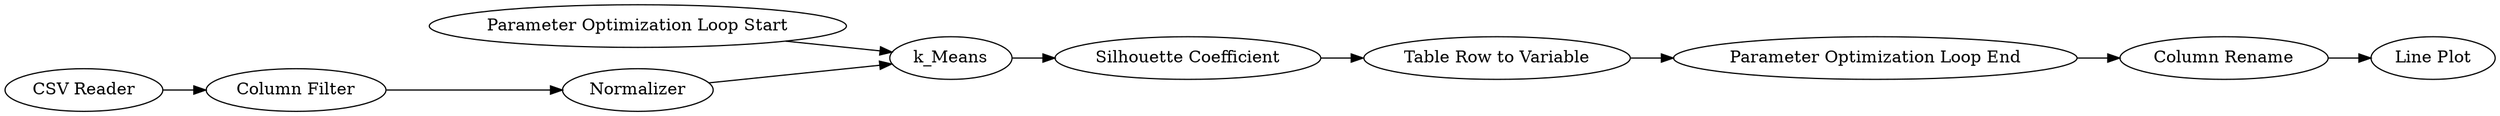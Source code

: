 digraph {
	34 -> 2
	27 -> 778
	1 -> 34
	780 -> 775
	778 -> 777
	3 -> 27
	776 -> 3
	2 -> 3
	777 -> 780
	27 [label="Silhouette Coefficient"]
	776 [label="Parameter Optimization Loop Start"]
	1 [label="CSV Reader"]
	34 [label="Column Filter"]
	778 [label="Table Row to Variable"]
	777 [label="Parameter Optimization Loop End"]
	775 [label="Line Plot"]
	3 [label=k_Means]
	2 [label=Normalizer]
	780 [label="Column Rename"]
	rankdir=LR
}
